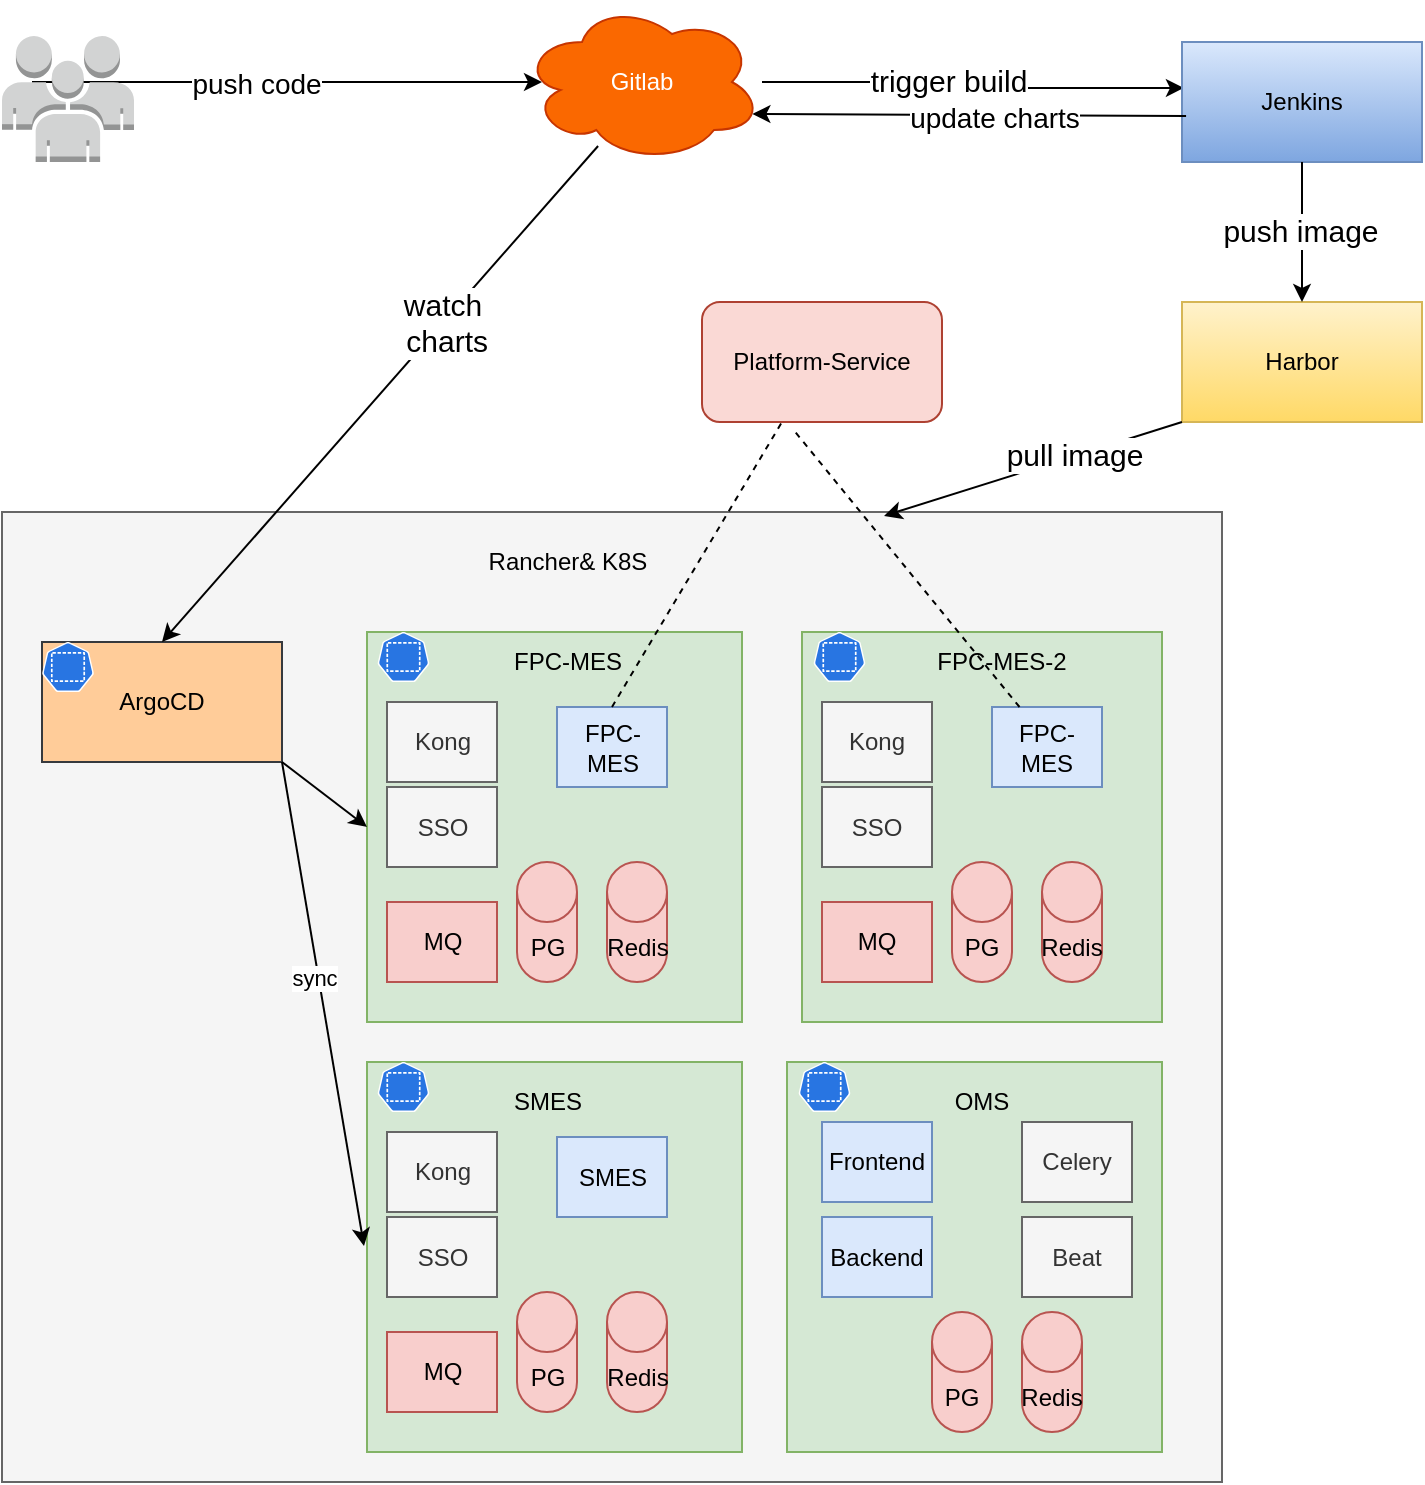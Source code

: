 <mxfile version="13.8.5" type="github">
  <diagram id="8HnISGoVaL02uWpOQnl4" name="Page-1">
    <mxGraphModel dx="1422" dy="759" grid="1" gridSize="10" guides="1" tooltips="1" connect="1" arrows="1" fold="1" page="1" pageScale="1" pageWidth="827" pageHeight="1169" math="0" shadow="0">
      <root>
        <mxCell id="0" />
        <mxCell id="1" parent="0" />
        <mxCell id="gGDSIBCd_86sw6YS736D-25" value="" style="edgeStyle=orthogonalEdgeStyle;rounded=0;orthogonalLoop=1;jettySize=auto;html=1;entryX=0.008;entryY=0.383;entryDx=0;entryDy=0;entryPerimeter=0;" edge="1" parent="1" source="gGDSIBCd_86sw6YS736D-1" target="gGDSIBCd_86sw6YS736D-8">
          <mxGeometry relative="1" as="geometry">
            <mxPoint x="670" y="160" as="targetPoint" />
          </mxGeometry>
        </mxCell>
        <mxCell id="gGDSIBCd_86sw6YS736D-60" value="trigger build" style="edgeLabel;html=1;align=center;verticalAlign=middle;resizable=0;points=[];fontSize=15;" vertex="1" connectable="0" parent="gGDSIBCd_86sw6YS736D-25">
          <mxGeometry x="-0.136" y="1" relative="1" as="geometry">
            <mxPoint as="offset" />
          </mxGeometry>
        </mxCell>
        <mxCell id="gGDSIBCd_86sw6YS736D-1" value="Gitlab" style="ellipse;shape=cloud;whiteSpace=wrap;html=1;fillColor=#fa6800;strokeColor=#C73500;fontColor=#ffffff;" vertex="1" parent="1">
          <mxGeometry x="330" y="120" width="120" height="80" as="geometry" />
        </mxCell>
        <mxCell id="gGDSIBCd_86sw6YS736D-23" style="edgeStyle=orthogonalEdgeStyle;rounded=0;orthogonalLoop=1;jettySize=auto;html=1;exitX=0.5;exitY=0.5;exitDx=0;exitDy=0;exitPerimeter=0;" edge="1" parent="1">
          <mxGeometry relative="1" as="geometry">
            <mxPoint x="85" y="160" as="sourcePoint" />
            <mxPoint x="340" y="160" as="targetPoint" />
          </mxGeometry>
        </mxCell>
        <mxCell id="gGDSIBCd_86sw6YS736D-59" value="&lt;font style=&quot;font-size: 14px&quot;&gt;push code&lt;/font&gt;" style="edgeLabel;html=1;align=center;verticalAlign=middle;resizable=0;points=[];" vertex="1" connectable="0" parent="gGDSIBCd_86sw6YS736D-23">
          <mxGeometry x="-0.122" y="-1" relative="1" as="geometry">
            <mxPoint as="offset" />
          </mxGeometry>
        </mxCell>
        <mxCell id="gGDSIBCd_86sw6YS736D-5" value="" style="rounded=0;whiteSpace=wrap;html=1;fillColor=#f5f5f5;strokeColor=#666666;fontColor=#333333;" vertex="1" parent="1">
          <mxGeometry x="70" y="375" width="610" height="485" as="geometry" />
        </mxCell>
        <mxCell id="gGDSIBCd_86sw6YS736D-6" value="Rancher&amp;amp; K8S" style="text;html=1;strokeColor=none;fillColor=none;align=center;verticalAlign=middle;whiteSpace=wrap;rounded=0;" vertex="1" parent="1">
          <mxGeometry x="302.5" y="390" width="100" height="20" as="geometry" />
        </mxCell>
        <mxCell id="gGDSIBCd_86sw6YS736D-7" value="ArgoCD" style="rounded=0;whiteSpace=wrap;html=1;fillColor=#ffcc99;strokeColor=#36393d;" vertex="1" parent="1">
          <mxGeometry x="90" y="440" width="120" height="60" as="geometry" />
        </mxCell>
        <mxCell id="gGDSIBCd_86sw6YS736D-8" value="Jenkins" style="rounded=0;whiteSpace=wrap;html=1;fillColor=#dae8fc;strokeColor=#6c8ebf;gradientColor=#7ea6e0;" vertex="1" parent="1">
          <mxGeometry x="660" y="140" width="120" height="60" as="geometry" />
        </mxCell>
        <mxCell id="gGDSIBCd_86sw6YS736D-10" value="" style="rounded=0;whiteSpace=wrap;html=1;fillColor=#d5e8d4;strokeColor=#82b366;" vertex="1" parent="1">
          <mxGeometry x="252.5" y="435" width="187.5" height="195" as="geometry" />
        </mxCell>
        <mxCell id="gGDSIBCd_86sw6YS736D-11" value="FPC-MES" style="text;html=1;strokeColor=none;fillColor=none;align=center;verticalAlign=middle;whiteSpace=wrap;rounded=0;" vertex="1" parent="1">
          <mxGeometry x="317.5" y="440" width="70" height="20" as="geometry" />
        </mxCell>
        <mxCell id="gGDSIBCd_86sw6YS736D-12" value="Kong" style="rounded=0;whiteSpace=wrap;html=1;fillColor=#f5f5f5;strokeColor=#666666;fontColor=#333333;" vertex="1" parent="1">
          <mxGeometry x="262.5" y="470" width="55" height="40" as="geometry" />
        </mxCell>
        <mxCell id="gGDSIBCd_86sw6YS736D-14" value="SSO" style="rounded=0;whiteSpace=wrap;html=1;fillColor=#f5f5f5;strokeColor=#666666;fontColor=#333333;" vertex="1" parent="1">
          <mxGeometry x="262.5" y="512.5" width="55" height="40" as="geometry" />
        </mxCell>
        <mxCell id="gGDSIBCd_86sw6YS736D-15" value="FPC-MES" style="rounded=0;whiteSpace=wrap;html=1;fillColor=#dae8fc;strokeColor=#6c8ebf;" vertex="1" parent="1">
          <mxGeometry x="347.5" y="472.5" width="55" height="40" as="geometry" />
        </mxCell>
        <mxCell id="gGDSIBCd_86sw6YS736D-18" value="PG" style="shape=cylinder3;whiteSpace=wrap;html=1;boundedLbl=1;backgroundOutline=1;size=15;fillColor=#f8cecc;strokeColor=#b85450;" vertex="1" parent="1">
          <mxGeometry x="327.5" y="550" width="30" height="60" as="geometry" />
        </mxCell>
        <mxCell id="gGDSIBCd_86sw6YS736D-19" value="Redis" style="shape=cylinder3;whiteSpace=wrap;html=1;boundedLbl=1;backgroundOutline=1;size=15;fillColor=#f8cecc;strokeColor=#b85450;" vertex="1" parent="1">
          <mxGeometry x="372.5" y="550" width="30" height="60" as="geometry" />
        </mxCell>
        <mxCell id="gGDSIBCd_86sw6YS736D-21" value="MQ" style="rounded=0;whiteSpace=wrap;html=1;fillColor=#f8cecc;strokeColor=#b85450;" vertex="1" parent="1">
          <mxGeometry x="262.5" y="570" width="55" height="40" as="geometry" />
        </mxCell>
        <mxCell id="gGDSIBCd_86sw6YS736D-22" value="Platform-Service" style="rounded=1;whiteSpace=wrap;html=1;fillColor=#fad9d5;strokeColor=#ae4132;" vertex="1" parent="1">
          <mxGeometry x="420" y="270" width="120" height="60" as="geometry" />
        </mxCell>
        <mxCell id="gGDSIBCd_86sw6YS736D-26" value="" style="rounded=0;whiteSpace=wrap;html=1;fillColor=#d5e8d4;strokeColor=#82b366;" vertex="1" parent="1">
          <mxGeometry x="470" y="435" width="180" height="195" as="geometry" />
        </mxCell>
        <mxCell id="gGDSIBCd_86sw6YS736D-27" value="Kong" style="rounded=0;whiteSpace=wrap;html=1;fillColor=#f5f5f5;strokeColor=#666666;fontColor=#333333;" vertex="1" parent="1">
          <mxGeometry x="480" y="470" width="55" height="40" as="geometry" />
        </mxCell>
        <mxCell id="gGDSIBCd_86sw6YS736D-28" value="SSO" style="rounded=0;whiteSpace=wrap;html=1;fillColor=#f5f5f5;strokeColor=#666666;fontColor=#333333;" vertex="1" parent="1">
          <mxGeometry x="480" y="512.5" width="55" height="40" as="geometry" />
        </mxCell>
        <mxCell id="gGDSIBCd_86sw6YS736D-29" value="FPC-MES" style="rounded=0;whiteSpace=wrap;html=1;fillColor=#dae8fc;strokeColor=#6c8ebf;" vertex="1" parent="1">
          <mxGeometry x="565" y="472.5" width="55" height="40" as="geometry" />
        </mxCell>
        <mxCell id="gGDSIBCd_86sw6YS736D-30" value="PG" style="shape=cylinder3;whiteSpace=wrap;html=1;boundedLbl=1;backgroundOutline=1;size=15;fillColor=#f8cecc;strokeColor=#b85450;" vertex="1" parent="1">
          <mxGeometry x="545" y="550" width="30" height="60" as="geometry" />
        </mxCell>
        <mxCell id="gGDSIBCd_86sw6YS736D-31" value="Redis" style="shape=cylinder3;whiteSpace=wrap;html=1;boundedLbl=1;backgroundOutline=1;size=15;fillColor=#f8cecc;strokeColor=#b85450;" vertex="1" parent="1">
          <mxGeometry x="590" y="550" width="30" height="60" as="geometry" />
        </mxCell>
        <mxCell id="gGDSIBCd_86sw6YS736D-32" value="MQ" style="rounded=0;whiteSpace=wrap;html=1;fillColor=#f8cecc;strokeColor=#b85450;" vertex="1" parent="1">
          <mxGeometry x="480" y="570" width="55" height="40" as="geometry" />
        </mxCell>
        <mxCell id="gGDSIBCd_86sw6YS736D-33" value="FPC-MES-2" style="text;html=1;strokeColor=none;fillColor=none;align=center;verticalAlign=middle;whiteSpace=wrap;rounded=0;" vertex="1" parent="1">
          <mxGeometry x="535" y="440" width="70" height="20" as="geometry" />
        </mxCell>
        <mxCell id="gGDSIBCd_86sw6YS736D-34" value="" style="rounded=0;whiteSpace=wrap;html=1;fillColor=#d5e8d4;strokeColor=#82b366;" vertex="1" parent="1">
          <mxGeometry x="252.5" y="650" width="187.5" height="195" as="geometry" />
        </mxCell>
        <mxCell id="gGDSIBCd_86sw6YS736D-35" value="Kong" style="rounded=0;whiteSpace=wrap;html=1;fillColor=#f5f5f5;strokeColor=#666666;fontColor=#333333;" vertex="1" parent="1">
          <mxGeometry x="262.5" y="685" width="55" height="40" as="geometry" />
        </mxCell>
        <mxCell id="gGDSIBCd_86sw6YS736D-36" value="SSO" style="rounded=0;whiteSpace=wrap;html=1;fillColor=#f5f5f5;strokeColor=#666666;fontColor=#333333;" vertex="1" parent="1">
          <mxGeometry x="262.5" y="727.5" width="55" height="40" as="geometry" />
        </mxCell>
        <mxCell id="gGDSIBCd_86sw6YS736D-37" value="SMES" style="rounded=0;whiteSpace=wrap;html=1;fillColor=#dae8fc;strokeColor=#6c8ebf;" vertex="1" parent="1">
          <mxGeometry x="347.5" y="687.5" width="55" height="40" as="geometry" />
        </mxCell>
        <mxCell id="gGDSIBCd_86sw6YS736D-38" value="PG" style="shape=cylinder3;whiteSpace=wrap;html=1;boundedLbl=1;backgroundOutline=1;size=15;fillColor=#f8cecc;strokeColor=#b85450;" vertex="1" parent="1">
          <mxGeometry x="327.5" y="765" width="30" height="60" as="geometry" />
        </mxCell>
        <mxCell id="gGDSIBCd_86sw6YS736D-39" value="Redis" style="shape=cylinder3;whiteSpace=wrap;html=1;boundedLbl=1;backgroundOutline=1;size=15;fillColor=#f8cecc;strokeColor=#b85450;" vertex="1" parent="1">
          <mxGeometry x="372.5" y="765" width="30" height="60" as="geometry" />
        </mxCell>
        <mxCell id="gGDSIBCd_86sw6YS736D-40" value="MQ" style="rounded=0;whiteSpace=wrap;html=1;fillColor=#f8cecc;strokeColor=#b85450;" vertex="1" parent="1">
          <mxGeometry x="262.5" y="785" width="55" height="40" as="geometry" />
        </mxCell>
        <mxCell id="gGDSIBCd_86sw6YS736D-41" value="SMES" style="text;html=1;strokeColor=none;fillColor=none;align=center;verticalAlign=middle;whiteSpace=wrap;rounded=0;" vertex="1" parent="1">
          <mxGeometry x="322.5" y="660" width="40" height="20" as="geometry" />
        </mxCell>
        <mxCell id="gGDSIBCd_86sw6YS736D-42" value="" style="rounded=0;whiteSpace=wrap;html=1;fillColor=#d5e8d4;strokeColor=#82b366;" vertex="1" parent="1">
          <mxGeometry x="462.5" y="650" width="187.5" height="195" as="geometry" />
        </mxCell>
        <mxCell id="gGDSIBCd_86sw6YS736D-43" value="OMS" style="text;html=1;strokeColor=none;fillColor=none;align=center;verticalAlign=middle;whiteSpace=wrap;rounded=0;" vertex="1" parent="1">
          <mxGeometry x="540" y="660" width="40" height="20" as="geometry" />
        </mxCell>
        <mxCell id="gGDSIBCd_86sw6YS736D-48" value="Harbor" style="rounded=0;whiteSpace=wrap;html=1;gradientColor=#ffd966;fillColor=#fff2cc;strokeColor=#d6b656;" vertex="1" parent="1">
          <mxGeometry x="660" y="270" width="120" height="60" as="geometry" />
        </mxCell>
        <mxCell id="gGDSIBCd_86sw6YS736D-49" value="" style="endArrow=classic;html=1;exitX=0.317;exitY=0.9;exitDx=0;exitDy=0;exitPerimeter=0;" edge="1" parent="1" source="gGDSIBCd_86sw6YS736D-1">
          <mxGeometry width="50" height="50" relative="1" as="geometry">
            <mxPoint x="330" y="300" as="sourcePoint" />
            <mxPoint x="150" y="440" as="targetPoint" />
          </mxGeometry>
        </mxCell>
        <mxCell id="gGDSIBCd_86sw6YS736D-58" value="&lt;div style=&quot;font-size: 15px;&quot;&gt;watch&lt;/div&gt;&amp;nbsp;charts" style="edgeLabel;html=1;align=center;verticalAlign=middle;resizable=0;points=[];fontSize=15;" vertex="1" connectable="0" parent="gGDSIBCd_86sw6YS736D-49">
          <mxGeometry x="-0.201" y="3" relative="1" as="geometry">
            <mxPoint x="6.86" y="-13.11" as="offset" />
          </mxGeometry>
        </mxCell>
        <mxCell id="gGDSIBCd_86sw6YS736D-55" value="" style="endArrow=classic;html=1;exitX=1;exitY=1;exitDx=0;exitDy=0;entryX=0;entryY=0.5;entryDx=0;entryDy=0;" edge="1" parent="1" source="gGDSIBCd_86sw6YS736D-7" target="gGDSIBCd_86sw6YS736D-10">
          <mxGeometry width="50" height="50" relative="1" as="geometry">
            <mxPoint x="210" y="510" as="sourcePoint" />
            <mxPoint x="260" y="460" as="targetPoint" />
          </mxGeometry>
        </mxCell>
        <mxCell id="gGDSIBCd_86sw6YS736D-56" value="" style="endArrow=classic;html=1;entryX=-0.008;entryY=0.472;entryDx=0;entryDy=0;entryPerimeter=0;" edge="1" parent="1" target="gGDSIBCd_86sw6YS736D-34">
          <mxGeometry width="50" height="50" relative="1" as="geometry">
            <mxPoint x="210" y="500" as="sourcePoint" />
            <mxPoint x="250" y="560" as="targetPoint" />
          </mxGeometry>
        </mxCell>
        <mxCell id="gGDSIBCd_86sw6YS736D-57" value="sync" style="edgeLabel;html=1;align=center;verticalAlign=middle;resizable=0;points=[];" vertex="1" connectable="0" parent="gGDSIBCd_86sw6YS736D-56">
          <mxGeometry x="-0.111" y="-2" relative="1" as="geometry">
            <mxPoint as="offset" />
          </mxGeometry>
        </mxCell>
        <mxCell id="gGDSIBCd_86sw6YS736D-61" value="" style="endArrow=classic;html=1;exitX=0.5;exitY=1;exitDx=0;exitDy=0;entryX=0.5;entryY=0;entryDx=0;entryDy=0;" edge="1" parent="1" source="gGDSIBCd_86sw6YS736D-8" target="gGDSIBCd_86sw6YS736D-48">
          <mxGeometry width="50" height="50" relative="1" as="geometry">
            <mxPoint x="700" y="270" as="sourcePoint" />
            <mxPoint x="750" y="220" as="targetPoint" />
          </mxGeometry>
        </mxCell>
        <mxCell id="gGDSIBCd_86sw6YS736D-62" value="&lt;div style=&quot;font-size: 15px;&quot;&gt;push image&lt;/div&gt;" style="edgeLabel;html=1;align=center;verticalAlign=middle;resizable=0;points=[];fontSize=15;" vertex="1" connectable="0" parent="gGDSIBCd_86sw6YS736D-61">
          <mxGeometry x="0.302" y="-2" relative="1" as="geometry">
            <mxPoint x="0.93" y="-11.89" as="offset" />
          </mxGeometry>
        </mxCell>
        <mxCell id="gGDSIBCd_86sw6YS736D-64" value="" style="endArrow=classic;html=1;entryX=0.96;entryY=0.7;entryDx=0;entryDy=0;entryPerimeter=0;exitX=0.017;exitY=0.617;exitDx=0;exitDy=0;exitPerimeter=0;" edge="1" parent="1" source="gGDSIBCd_86sw6YS736D-8" target="gGDSIBCd_86sw6YS736D-1">
          <mxGeometry width="50" height="50" relative="1" as="geometry">
            <mxPoint x="510" y="270" as="sourcePoint" />
            <mxPoint x="560" y="220" as="targetPoint" />
          </mxGeometry>
        </mxCell>
        <mxCell id="gGDSIBCd_86sw6YS736D-65" value="update charts" style="edgeLabel;html=1;align=center;verticalAlign=middle;resizable=0;points=[];fontSize=14;" vertex="1" connectable="0" parent="gGDSIBCd_86sw6YS736D-64">
          <mxGeometry x="-0.11" y="1" relative="1" as="geometry">
            <mxPoint as="offset" />
          </mxGeometry>
        </mxCell>
        <mxCell id="gGDSIBCd_86sw6YS736D-66" value="PG" style="shape=cylinder3;whiteSpace=wrap;html=1;boundedLbl=1;backgroundOutline=1;size=15;fillColor=#f8cecc;strokeColor=#b85450;" vertex="1" parent="1">
          <mxGeometry x="535" y="775" width="30" height="60" as="geometry" />
        </mxCell>
        <mxCell id="gGDSIBCd_86sw6YS736D-67" value="Redis" style="shape=cylinder3;whiteSpace=wrap;html=1;boundedLbl=1;backgroundOutline=1;size=15;fillColor=#f8cecc;strokeColor=#b85450;" vertex="1" parent="1">
          <mxGeometry x="580" y="775" width="30" height="60" as="geometry" />
        </mxCell>
        <mxCell id="gGDSIBCd_86sw6YS736D-68" value="Frontend" style="rounded=0;whiteSpace=wrap;html=1;fillColor=#dae8fc;strokeColor=#6c8ebf;" vertex="1" parent="1">
          <mxGeometry x="480" y="680" width="55" height="40" as="geometry" />
        </mxCell>
        <mxCell id="gGDSIBCd_86sw6YS736D-69" value="Backend" style="rounded=0;whiteSpace=wrap;html=1;fillColor=#dae8fc;strokeColor=#6c8ebf;" vertex="1" parent="1">
          <mxGeometry x="480" y="727.5" width="55" height="40" as="geometry" />
        </mxCell>
        <mxCell id="gGDSIBCd_86sw6YS736D-70" value="Celery" style="rounded=0;whiteSpace=wrap;html=1;fillColor=#f5f5f5;strokeColor=#666666;fontColor=#333333;" vertex="1" parent="1">
          <mxGeometry x="580" y="680" width="55" height="40" as="geometry" />
        </mxCell>
        <mxCell id="gGDSIBCd_86sw6YS736D-71" value="Beat" style="rounded=0;whiteSpace=wrap;html=1;fillColor=#f5f5f5;strokeColor=#666666;fontColor=#333333;" vertex="1" parent="1">
          <mxGeometry x="580" y="727.5" width="55" height="40" as="geometry" />
        </mxCell>
        <mxCell id="gGDSIBCd_86sw6YS736D-73" value="" style="endArrow=classic;html=1;fontSize=15;exitX=0;exitY=1;exitDx=0;exitDy=0;entryX=0.723;entryY=0.004;entryDx=0;entryDy=0;entryPerimeter=0;" edge="1" parent="1" source="gGDSIBCd_86sw6YS736D-48" target="gGDSIBCd_86sw6YS736D-5">
          <mxGeometry width="50" height="50" relative="1" as="geometry">
            <mxPoint x="720" y="440" as="sourcePoint" />
            <mxPoint x="770" y="390" as="targetPoint" />
          </mxGeometry>
        </mxCell>
        <mxCell id="gGDSIBCd_86sw6YS736D-74" value="pull image" style="edgeLabel;html=1;align=center;verticalAlign=middle;resizable=0;points=[];fontSize=15;" vertex="1" connectable="0" parent="gGDSIBCd_86sw6YS736D-73">
          <mxGeometry x="-0.352" y="1" relative="1" as="geometry">
            <mxPoint x="-6.66" as="offset" />
          </mxGeometry>
        </mxCell>
        <mxCell id="gGDSIBCd_86sw6YS736D-75" value="" style="endArrow=none;dashed=1;html=1;fontSize=15;exitX=0.5;exitY=0;exitDx=0;exitDy=0;" edge="1" parent="1" source="gGDSIBCd_86sw6YS736D-15">
          <mxGeometry width="50" height="50" relative="1" as="geometry">
            <mxPoint x="410" y="380" as="sourcePoint" />
            <mxPoint x="460" y="330" as="targetPoint" />
          </mxGeometry>
        </mxCell>
        <mxCell id="gGDSIBCd_86sw6YS736D-76" value="" style="endArrow=none;dashed=1;html=1;fontSize=15;entryX=0.375;entryY=1.05;entryDx=0;entryDy=0;entryPerimeter=0;exitX=0.25;exitY=0;exitDx=0;exitDy=0;" edge="1" parent="1" source="gGDSIBCd_86sw6YS736D-29" target="gGDSIBCd_86sw6YS736D-22">
          <mxGeometry width="50" height="50" relative="1" as="geometry">
            <mxPoint x="450" y="460" as="sourcePoint" />
            <mxPoint x="500" y="410" as="targetPoint" />
          </mxGeometry>
        </mxCell>
        <mxCell id="gGDSIBCd_86sw6YS736D-77" value="" style="outlineConnect=0;dashed=0;verticalLabelPosition=bottom;verticalAlign=top;align=center;html=1;shape=mxgraph.aws3.users;fillColor=#D2D3D3;gradientColor=none;fontSize=15;" vertex="1" parent="1">
          <mxGeometry x="70" y="137" width="66" height="63" as="geometry" />
        </mxCell>
        <mxCell id="gGDSIBCd_86sw6YS736D-88" value="" style="html=1;dashed=0;whitespace=wrap;fillColor=#2875E2;strokeColor=#ffffff;points=[[0.005,0.63,0],[0.1,0.2,0],[0.9,0.2,0],[0.5,0,0],[0.995,0.63,0],[0.72,0.99,0],[0.5,1,0],[0.28,0.99,0]];shape=mxgraph.kubernetes.icon;prIcon=ns;fontSize=15;" vertex="1" parent="1">
          <mxGeometry x="252" y="435" width="37.5" height="25" as="geometry" />
        </mxCell>
        <mxCell id="gGDSIBCd_86sw6YS736D-90" value="" style="html=1;dashed=0;whitespace=wrap;fillColor=#2875E2;strokeColor=#ffffff;points=[[0.005,0.63,0],[0.1,0.2,0],[0.9,0.2,0],[0.5,0,0],[0.995,0.63,0],[0.72,0.99,0],[0.5,1,0],[0.28,0.99,0]];shape=mxgraph.kubernetes.icon;prIcon=ns;fontSize=15;" vertex="1" parent="1">
          <mxGeometry x="84.25" y="440" width="37.5" height="25" as="geometry" />
        </mxCell>
        <mxCell id="gGDSIBCd_86sw6YS736D-91" value="" style="html=1;dashed=0;whitespace=wrap;fillColor=#2875E2;strokeColor=#ffffff;points=[[0.005,0.63,0],[0.1,0.2,0],[0.9,0.2,0],[0.5,0,0],[0.995,0.63,0],[0.72,0.99,0],[0.5,1,0],[0.28,0.99,0]];shape=mxgraph.kubernetes.icon;prIcon=ns;fontSize=15;" vertex="1" parent="1">
          <mxGeometry x="470" y="435" width="37.5" height="25" as="geometry" />
        </mxCell>
        <mxCell id="gGDSIBCd_86sw6YS736D-92" value="" style="html=1;dashed=0;whitespace=wrap;fillColor=#2875E2;strokeColor=#ffffff;points=[[0.005,0.63,0],[0.1,0.2,0],[0.9,0.2,0],[0.5,0,0],[0.995,0.63,0],[0.72,0.99,0],[0.5,1,0],[0.28,0.99,0]];shape=mxgraph.kubernetes.icon;prIcon=ns;fontSize=15;" vertex="1" parent="1">
          <mxGeometry x="252" y="650" width="37.5" height="25" as="geometry" />
        </mxCell>
        <mxCell id="gGDSIBCd_86sw6YS736D-93" value="" style="html=1;dashed=0;whitespace=wrap;fillColor=#2875E2;strokeColor=#ffffff;points=[[0.005,0.63,0],[0.1,0.2,0],[0.9,0.2,0],[0.5,0,0],[0.995,0.63,0],[0.72,0.99,0],[0.5,1,0],[0.28,0.99,0]];shape=mxgraph.kubernetes.icon;prIcon=ns;fontSize=15;" vertex="1" parent="1">
          <mxGeometry x="462.5" y="650" width="37.5" height="25" as="geometry" />
        </mxCell>
      </root>
    </mxGraphModel>
  </diagram>
</mxfile>
